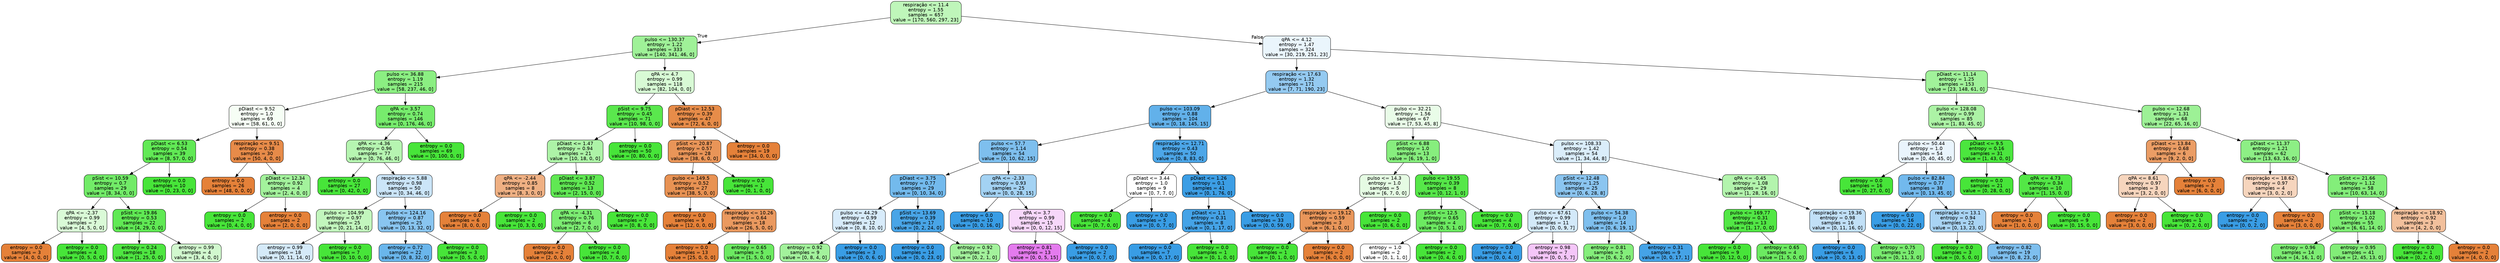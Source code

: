 digraph Tree {
node [shape=box, style="filled, rounded", color="black", fontname="helvetica"] ;
edge [fontname="helvetica"] ;
0 [label="respiração <= 11.4\nentropy = 1.55\nsamples = 657\nvalue = [170, 560, 297, 23]", fillcolor="#bff6ba"] ;
1 [label="pulso <= 130.37\nentropy = 1.22\nsamples = 333\nvalue = [140, 341, 46, 0]", fillcolor="#9ff198"] ;
0 -> 1 [labeldistance=2.5, labelangle=45, headlabel="True"] ;
2 [label="pulso <= 36.88\nentropy = 1.19\nsamples = 215\nvalue = [58, 237, 46, 0]", fillcolor="#8bef82"] ;
1 -> 2 ;
3 [label="pDiast <= 9.52\nentropy = 1.0\nsamples = 69\nvalue = [58, 61, 0, 0]", fillcolor="#f6fef5"] ;
2 -> 3 ;
4 [label="pDiast <= 6.53\nentropy = 0.54\nsamples = 39\nvalue = [8, 57, 0, 0]", fillcolor="#61e955"] ;
3 -> 4 ;
5 [label="pSist <= 10.59\nentropy = 0.7\nsamples = 29\nvalue = [8, 34, 0, 0]", fillcolor="#72eb68"] ;
4 -> 5 ;
6 [label="qPA <= -2.37\nentropy = 0.99\nsamples = 7\nvalue = [4, 5, 0, 0]", fillcolor="#dafad7"] ;
5 -> 6 ;
7 [label="entropy = 0.0\nsamples = 3\nvalue = [4, 0, 0, 0]", fillcolor="#e58139"] ;
6 -> 7 ;
8 [label="entropy = 0.0\nsamples = 4\nvalue = [0, 5, 0, 0]", fillcolor="#47e539"] ;
6 -> 8 ;
9 [label="pSist <= 19.86\nentropy = 0.53\nsamples = 22\nvalue = [4, 29, 0, 0]", fillcolor="#60e954"] ;
5 -> 9 ;
10 [label="entropy = 0.24\nsamples = 18\nvalue = [1, 25, 0, 0]", fillcolor="#4ee641"] ;
9 -> 10 ;
11 [label="entropy = 0.99\nsamples = 4\nvalue = [3, 4, 0, 0]", fillcolor="#d1f8ce"] ;
9 -> 11 ;
12 [label="entropy = 0.0\nsamples = 10\nvalue = [0, 23, 0, 0]", fillcolor="#47e539"] ;
4 -> 12 ;
13 [label="respiração <= 9.51\nentropy = 0.38\nsamples = 30\nvalue = [50, 4, 0, 0]", fillcolor="#e78b49"] ;
3 -> 13 ;
14 [label="entropy = 0.0\nsamples = 26\nvalue = [48, 0, 0, 0]", fillcolor="#e58139"] ;
13 -> 14 ;
15 [label="pDiast <= 12.34\nentropy = 0.92\nsamples = 4\nvalue = [2, 4, 0, 0]", fillcolor="#a3f29c"] ;
13 -> 15 ;
16 [label="entropy = 0.0\nsamples = 2\nvalue = [0, 4, 0, 0]", fillcolor="#47e539"] ;
15 -> 16 ;
17 [label="entropy = 0.0\nsamples = 2\nvalue = [2, 0, 0, 0]", fillcolor="#e58139"] ;
15 -> 17 ;
18 [label="qPA <= 3.57\nentropy = 0.74\nsamples = 146\nvalue = [0, 176, 46, 0]", fillcolor="#77ec6d"] ;
2 -> 18 ;
19 [label="qPA <= -4.36\nentropy = 0.96\nsamples = 77\nvalue = [0, 76, 46, 0]", fillcolor="#b6f5b1"] ;
18 -> 19 ;
20 [label="entropy = 0.0\nsamples = 27\nvalue = [0, 42, 0, 0]", fillcolor="#47e539"] ;
19 -> 20 ;
21 [label="respiração <= 5.88\nentropy = 0.98\nsamples = 50\nvalue = [0, 34, 46, 0]", fillcolor="#cbe5f8"] ;
19 -> 21 ;
22 [label="pulso <= 104.99\nentropy = 0.97\nsamples = 25\nvalue = [0, 21, 14, 0]", fillcolor="#c2f6bd"] ;
21 -> 22 ;
23 [label="entropy = 0.99\nsamples = 18\nvalue = [0, 11, 14, 0]", fillcolor="#d5eaf9"] ;
22 -> 23 ;
24 [label="entropy = 0.0\nsamples = 7\nvalue = [0, 10, 0, 0]", fillcolor="#47e539"] ;
22 -> 24 ;
25 [label="pulso <= 124.16\nentropy = 0.87\nsamples = 25\nvalue = [0, 13, 32, 0]", fillcolor="#89c5f0"] ;
21 -> 25 ;
26 [label="entropy = 0.72\nsamples = 22\nvalue = [0, 8, 32, 0]", fillcolor="#6ab6ec"] ;
25 -> 26 ;
27 [label="entropy = 0.0\nsamples = 3\nvalue = [0, 5, 0, 0]", fillcolor="#47e539"] ;
25 -> 27 ;
28 [label="entropy = 0.0\nsamples = 69\nvalue = [0, 100, 0, 0]", fillcolor="#47e539"] ;
18 -> 28 ;
29 [label="qPA <= 4.7\nentropy = 0.99\nsamples = 118\nvalue = [82, 104, 0, 0]", fillcolor="#d8fad5"] ;
1 -> 29 ;
30 [label="pSist <= 9.75\nentropy = 0.45\nsamples = 71\nvalue = [10, 98, 0, 0]", fillcolor="#5ae84d"] ;
29 -> 30 ;
31 [label="pDiast <= 1.47\nentropy = 0.94\nsamples = 21\nvalue = [10, 18, 0, 0]", fillcolor="#adf3a7"] ;
30 -> 31 ;
32 [label="qPA <= -2.44\nentropy = 0.85\nsamples = 8\nvalue = [8, 3, 0, 0]", fillcolor="#efb083"] ;
31 -> 32 ;
33 [label="entropy = 0.0\nsamples = 6\nvalue = [8, 0, 0, 0]", fillcolor="#e58139"] ;
32 -> 33 ;
34 [label="entropy = 0.0\nsamples = 2\nvalue = [0, 3, 0, 0]", fillcolor="#47e539"] ;
32 -> 34 ;
35 [label="pDiast <= 3.87\nentropy = 0.52\nsamples = 13\nvalue = [2, 15, 0, 0]", fillcolor="#60e853"] ;
31 -> 35 ;
36 [label="qPA <= -4.31\nentropy = 0.76\nsamples = 6\nvalue = [2, 7, 0, 0]", fillcolor="#7cec72"] ;
35 -> 36 ;
37 [label="entropy = 0.0\nsamples = 2\nvalue = [2, 0, 0, 0]", fillcolor="#e58139"] ;
36 -> 37 ;
38 [label="entropy = 0.0\nsamples = 4\nvalue = [0, 7, 0, 0]", fillcolor="#47e539"] ;
36 -> 38 ;
39 [label="entropy = 0.0\nsamples = 7\nvalue = [0, 8, 0, 0]", fillcolor="#47e539"] ;
35 -> 39 ;
40 [label="entropy = 0.0\nsamples = 50\nvalue = [0, 80, 0, 0]", fillcolor="#47e539"] ;
30 -> 40 ;
41 [label="pDiast <= 12.53\nentropy = 0.39\nsamples = 47\nvalue = [72, 6, 0, 0]", fillcolor="#e78c49"] ;
29 -> 41 ;
42 [label="pSist <= 20.87\nentropy = 0.57\nsamples = 28\nvalue = [38, 6, 0, 0]", fillcolor="#e99558"] ;
41 -> 42 ;
43 [label="pulso <= 149.5\nentropy = 0.52\nsamples = 27\nvalue = [38, 5, 0, 0]", fillcolor="#e89253"] ;
42 -> 43 ;
44 [label="entropy = 0.0\nsamples = 9\nvalue = [12, 0, 0, 0]", fillcolor="#e58139"] ;
43 -> 44 ;
45 [label="respiração <= 10.26\nentropy = 0.64\nsamples = 18\nvalue = [26, 5, 0, 0]", fillcolor="#ea995f"] ;
43 -> 45 ;
46 [label="entropy = 0.0\nsamples = 13\nvalue = [25, 0, 0, 0]", fillcolor="#e58139"] ;
45 -> 46 ;
47 [label="entropy = 0.65\nsamples = 5\nvalue = [1, 5, 0, 0]", fillcolor="#6cea61"] ;
45 -> 47 ;
48 [label="entropy = 0.0\nsamples = 1\nvalue = [0, 1, 0, 0]", fillcolor="#47e539"] ;
42 -> 48 ;
49 [label="entropy = 0.0\nsamples = 19\nvalue = [34, 0, 0, 0]", fillcolor="#e58139"] ;
41 -> 49 ;
50 [label="qPA <= 4.12\nentropy = 1.47\nsamples = 324\nvalue = [30, 219, 251, 23]", fillcolor="#eaf5fc"] ;
0 -> 50 [labeldistance=2.5, labelangle=-45, headlabel="False"] ;
51 [label="respiração <= 17.63\nentropy = 1.32\nsamples = 171\nvalue = [7, 71, 190, 23]", fillcolor="#94caf1"] ;
50 -> 51 ;
52 [label="pulso <= 103.09\nentropy = 0.88\nsamples = 104\nvalue = [0, 18, 145, 15]", fillcolor="#62b1ea"] ;
51 -> 52 ;
53 [label="pulso <= 57.7\nentropy = 1.14\nsamples = 54\nvalue = [0, 10, 62, 15]", fillcolor="#7ebfee"] ;
52 -> 53 ;
54 [label="pDiast <= 3.75\nentropy = 0.77\nsamples = 29\nvalue = [0, 10, 34, 0]", fillcolor="#73baed"] ;
53 -> 54 ;
55 [label="pulso <= 44.29\nentropy = 0.99\nsamples = 12\nvalue = [0, 8, 10, 0]", fillcolor="#d7ebfa"] ;
54 -> 55 ;
56 [label="entropy = 0.92\nsamples = 9\nvalue = [0, 8, 4, 0]", fillcolor="#a3f29c"] ;
55 -> 56 ;
57 [label="entropy = 0.0\nsamples = 3\nvalue = [0, 0, 6, 0]", fillcolor="#399de5"] ;
55 -> 57 ;
58 [label="pSist <= 13.69\nentropy = 0.39\nsamples = 17\nvalue = [0, 2, 24, 0]", fillcolor="#49a5e7"] ;
54 -> 58 ;
59 [label="entropy = 0.0\nsamples = 14\nvalue = [0, 0, 23, 0]", fillcolor="#399de5"] ;
58 -> 59 ;
60 [label="entropy = 0.92\nsamples = 3\nvalue = [0, 2, 1, 0]", fillcolor="#a3f29c"] ;
58 -> 60 ;
61 [label="qPA <= -2.33\nentropy = 0.93\nsamples = 25\nvalue = [0, 0, 28, 15]", fillcolor="#a3d2f3"] ;
53 -> 61 ;
62 [label="entropy = 0.0\nsamples = 10\nvalue = [0, 0, 16, 0]", fillcolor="#399de5"] ;
61 -> 62 ;
63 [label="qPA <= 3.7\nentropy = 0.99\nsamples = 15\nvalue = [0, 0, 12, 15]", fillcolor="#f7d7fa"] ;
61 -> 63 ;
64 [label="entropy = 0.81\nsamples = 13\nvalue = [0, 0, 5, 15]", fillcolor="#e47bee"] ;
63 -> 64 ;
65 [label="entropy = 0.0\nsamples = 2\nvalue = [0, 0, 7, 0]", fillcolor="#399de5"] ;
63 -> 65 ;
66 [label="respiração <= 12.71\nentropy = 0.43\nsamples = 50\nvalue = [0, 8, 83, 0]", fillcolor="#4ca6e8"] ;
52 -> 66 ;
67 [label="pDiast <= 3.44\nentropy = 1.0\nsamples = 9\nvalue = [0, 7, 7, 0]", fillcolor="#ffffff"] ;
66 -> 67 ;
68 [label="entropy = 0.0\nsamples = 4\nvalue = [0, 7, 0, 0]", fillcolor="#47e539"] ;
67 -> 68 ;
69 [label="entropy = 0.0\nsamples = 5\nvalue = [0, 0, 7, 0]", fillcolor="#399de5"] ;
67 -> 69 ;
70 [label="pDiast <= 1.26\nentropy = 0.1\nsamples = 41\nvalue = [0, 1, 76, 0]", fillcolor="#3c9ee5"] ;
66 -> 70 ;
71 [label="pDiast <= 1.1\nentropy = 0.31\nsamples = 8\nvalue = [0, 1, 17, 0]", fillcolor="#45a3e7"] ;
70 -> 71 ;
72 [label="entropy = 0.0\nsamples = 7\nvalue = [0, 0, 17, 0]", fillcolor="#399de5"] ;
71 -> 72 ;
73 [label="entropy = 0.0\nsamples = 1\nvalue = [0, 1, 0, 0]", fillcolor="#47e539"] ;
71 -> 73 ;
74 [label="entropy = 0.0\nsamples = 33\nvalue = [0, 0, 59, 0]", fillcolor="#399de5"] ;
70 -> 74 ;
75 [label="pulso <= 32.21\nentropy = 1.56\nsamples = 67\nvalue = [7, 53, 45, 8]", fillcolor="#e9fce8"] ;
51 -> 75 ;
76 [label="pSist <= 6.88\nentropy = 1.0\nsamples = 13\nvalue = [6, 19, 1, 0]", fillcolor="#87ee7e"] ;
75 -> 76 ;
77 [label="pulso <= 14.3\nentropy = 1.0\nsamples = 5\nvalue = [6, 7, 0, 0]", fillcolor="#e5fbe3"] ;
76 -> 77 ;
78 [label="respiração <= 19.12\nentropy = 0.59\nsamples = 3\nvalue = [6, 1, 0, 0]", fillcolor="#e9965a"] ;
77 -> 78 ;
79 [label="entropy = 0.0\nsamples = 1\nvalue = [0, 1, 0, 0]", fillcolor="#47e539"] ;
78 -> 79 ;
80 [label="entropy = 0.0\nsamples = 2\nvalue = [6, 0, 0, 0]", fillcolor="#e58139"] ;
78 -> 80 ;
81 [label="entropy = 0.0\nsamples = 2\nvalue = [0, 6, 0, 0]", fillcolor="#47e539"] ;
77 -> 81 ;
82 [label="pulso <= 19.55\nentropy = 0.39\nsamples = 8\nvalue = [0, 12, 1, 0]", fillcolor="#56e749"] ;
76 -> 82 ;
83 [label="pSist <= 12.5\nentropy = 0.65\nsamples = 4\nvalue = [0, 5, 1, 0]", fillcolor="#6cea61"] ;
82 -> 83 ;
84 [label="entropy = 1.0\nsamples = 2\nvalue = [0, 1, 1, 0]", fillcolor="#ffffff"] ;
83 -> 84 ;
85 [label="entropy = 0.0\nsamples = 2\nvalue = [0, 4, 0, 0]", fillcolor="#47e539"] ;
83 -> 85 ;
86 [label="entropy = 0.0\nsamples = 4\nvalue = [0, 7, 0, 0]", fillcolor="#47e539"] ;
82 -> 86 ;
87 [label="pulso <= 108.33\nentropy = 1.42\nsamples = 54\nvalue = [1, 34, 44, 8]", fillcolor="#daedfa"] ;
75 -> 87 ;
88 [label="pSist <= 12.48\nentropy = 1.25\nsamples = 25\nvalue = [0, 6, 28, 8]", fillcolor="#8bc5f0"] ;
87 -> 88 ;
89 [label="pulso <= 67.61\nentropy = 0.99\nsamples = 11\nvalue = [0, 0, 9, 7]", fillcolor="#d3e9f9"] ;
88 -> 89 ;
90 [label="entropy = 0.0\nsamples = 4\nvalue = [0, 0, 4, 0]", fillcolor="#399de5"] ;
89 -> 90 ;
91 [label="entropy = 0.98\nsamples = 7\nvalue = [0, 0, 5, 7]", fillcolor="#f4c6f8"] ;
89 -> 91 ;
92 [label="pulso <= 54.38\nentropy = 1.0\nsamples = 14\nvalue = [0, 6, 19, 1]", fillcolor="#7ebfee"] ;
88 -> 92 ;
93 [label="entropy = 0.81\nsamples = 5\nvalue = [0, 6, 2, 0]", fillcolor="#84ee7b"] ;
92 -> 93 ;
94 [label="entropy = 0.31\nsamples = 9\nvalue = [0, 0, 17, 1]", fillcolor="#45a3e7"] ;
92 -> 94 ;
95 [label="qPA <= -0.45\nentropy = 1.08\nsamples = 29\nvalue = [1, 28, 16, 0]", fillcolor="#b3f4ad"] ;
87 -> 95 ;
96 [label="pulso <= 169.77\nentropy = 0.31\nsamples = 13\nvalue = [1, 17, 0, 0]", fillcolor="#52e745"] ;
95 -> 96 ;
97 [label="entropy = 0.0\nsamples = 9\nvalue = [0, 12, 0, 0]", fillcolor="#47e539"] ;
96 -> 97 ;
98 [label="entropy = 0.65\nsamples = 4\nvalue = [1, 5, 0, 0]", fillcolor="#6cea61"] ;
96 -> 98 ;
99 [label="respiração <= 19.36\nentropy = 0.98\nsamples = 16\nvalue = [0, 11, 16, 0]", fillcolor="#c1e0f7"] ;
95 -> 99 ;
100 [label="entropy = 0.0\nsamples = 6\nvalue = [0, 0, 13, 0]", fillcolor="#399de5"] ;
99 -> 100 ;
101 [label="entropy = 0.75\nsamples = 10\nvalue = [0, 11, 3, 0]", fillcolor="#79ec6f"] ;
99 -> 101 ;
102 [label="pDiast <= 11.14\nentropy = 1.25\nsamples = 153\nvalue = [23, 148, 61, 0]", fillcolor="#a1f29a"] ;
50 -> 102 ;
103 [label="pulso <= 128.08\nentropy = 0.99\nsamples = 85\nvalue = [1, 83, 45, 0]", fillcolor="#acf3a5"] ;
102 -> 103 ;
104 [label="pulso <= 50.44\nentropy = 1.0\nsamples = 54\nvalue = [0, 40, 45, 0]", fillcolor="#e9f4fc"] ;
103 -> 104 ;
105 [label="entropy = 0.0\nsamples = 16\nvalue = [0, 27, 0, 0]", fillcolor="#47e539"] ;
104 -> 105 ;
106 [label="pulso <= 82.84\nentropy = 0.77\nsamples = 38\nvalue = [0, 13, 45, 0]", fillcolor="#72b9ed"] ;
104 -> 106 ;
107 [label="entropy = 0.0\nsamples = 16\nvalue = [0, 0, 22, 0]", fillcolor="#399de5"] ;
106 -> 107 ;
108 [label="respiração <= 13.1\nentropy = 0.94\nsamples = 22\nvalue = [0, 13, 23, 0]", fillcolor="#a9d4f4"] ;
106 -> 108 ;
109 [label="entropy = 0.0\nsamples = 3\nvalue = [0, 5, 0, 0]", fillcolor="#47e539"] ;
108 -> 109 ;
110 [label="entropy = 0.82\nsamples = 19\nvalue = [0, 8, 23, 0]", fillcolor="#7ebfee"] ;
108 -> 110 ;
111 [label="pDiast <= 9.5\nentropy = 0.16\nsamples = 31\nvalue = [1, 43, 0, 0]", fillcolor="#4be63e"] ;
103 -> 111 ;
112 [label="entropy = 0.0\nsamples = 21\nvalue = [0, 28, 0, 0]", fillcolor="#47e539"] ;
111 -> 112 ;
113 [label="qPA <= 4.73\nentropy = 0.34\nsamples = 10\nvalue = [1, 15, 0, 0]", fillcolor="#53e746"] ;
111 -> 113 ;
114 [label="entropy = 0.0\nsamples = 1\nvalue = [1, 0, 0, 0]", fillcolor="#e58139"] ;
113 -> 114 ;
115 [label="entropy = 0.0\nsamples = 9\nvalue = [0, 15, 0, 0]", fillcolor="#47e539"] ;
113 -> 115 ;
116 [label="pulso <= 12.68\nentropy = 1.31\nsamples = 68\nvalue = [22, 65, 16, 0]", fillcolor="#9df196"] ;
102 -> 116 ;
117 [label="pDiast <= 13.84\nentropy = 0.68\nsamples = 6\nvalue = [9, 2, 0, 0]", fillcolor="#eb9d65"] ;
116 -> 117 ;
118 [label="qPA <= 8.61\nentropy = 0.97\nsamples = 3\nvalue = [3, 2, 0, 0]", fillcolor="#f6d5bd"] ;
117 -> 118 ;
119 [label="entropy = 0.0\nsamples = 2\nvalue = [3, 0, 0, 0]", fillcolor="#e58139"] ;
118 -> 119 ;
120 [label="entropy = 0.0\nsamples = 1\nvalue = [0, 2, 0, 0]", fillcolor="#47e539"] ;
118 -> 120 ;
121 [label="entropy = 0.0\nsamples = 3\nvalue = [6, 0, 0, 0]", fillcolor="#e58139"] ;
117 -> 121 ;
122 [label="pDiast <= 11.37\nentropy = 1.21\nsamples = 62\nvalue = [13, 63, 16, 0]", fillcolor="#8def85"] ;
116 -> 122 ;
123 [label="respiração <= 18.62\nentropy = 0.97\nsamples = 4\nvalue = [3, 0, 2, 0]", fillcolor="#f6d5bd"] ;
122 -> 123 ;
124 [label="entropy = 0.0\nsamples = 2\nvalue = [0, 0, 2, 0]", fillcolor="#399de5"] ;
123 -> 124 ;
125 [label="entropy = 0.0\nsamples = 2\nvalue = [3, 0, 0, 0]", fillcolor="#e58139"] ;
123 -> 125 ;
126 [label="pSist <= 21.66\nentropy = 1.12\nsamples = 58\nvalue = [10, 63, 14, 0]", fillcolor="#83ee7a"] ;
122 -> 126 ;
127 [label="pSist <= 15.18\nentropy = 1.02\nsamples = 55\nvalue = [6, 61, 14, 0]", fillcolor="#7eed74"] ;
126 -> 127 ;
128 [label="entropy = 0.96\nsamples = 14\nvalue = [4, 16, 1, 0]", fillcolor="#7ded73"] ;
127 -> 128 ;
129 [label="entropy = 0.95\nsamples = 41\nvalue = [2, 45, 13, 0]", fillcolor="#82ed78"] ;
127 -> 129 ;
130 [label="respiração <= 18.92\nentropy = 0.92\nsamples = 3\nvalue = [4, 2, 0, 0]", fillcolor="#f2c09c"] ;
126 -> 130 ;
131 [label="entropy = 0.0\nsamples = 1\nvalue = [0, 2, 0, 0]", fillcolor="#47e539"] ;
130 -> 131 ;
132 [label="entropy = 0.0\nsamples = 2\nvalue = [4, 0, 0, 0]", fillcolor="#e58139"] ;
130 -> 132 ;
}